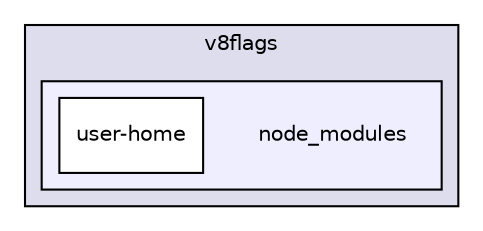 digraph "gulp-src/node_modules/gulp/node_modules/v8flags/node_modules" {
  compound=true
  node [ fontsize="10", fontname="Helvetica"];
  edge [ labelfontsize="10", labelfontname="Helvetica"];
  subgraph clusterdir_e266dd9fa698a2a97fe3ee923f3d6972 {
    graph [ bgcolor="#ddddee", pencolor="black", label="v8flags" fontname="Helvetica", fontsize="10", URL="dir_e266dd9fa698a2a97fe3ee923f3d6972.html"]
  subgraph clusterdir_359506d01171948ec543217136f43f1d {
    graph [ bgcolor="#eeeeff", pencolor="black", label="" URL="dir_359506d01171948ec543217136f43f1d.html"];
    dir_359506d01171948ec543217136f43f1d [shape=plaintext label="node_modules"];
    dir_57b27520a654abcdca35fc8c812dc48f [shape=box label="user-home" color="black" fillcolor="white" style="filled" URL="dir_57b27520a654abcdca35fc8c812dc48f.html"];
  }
  }
}
